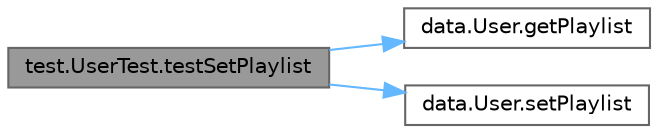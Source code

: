 digraph "test.UserTest.testSetPlaylist"
{
 // LATEX_PDF_SIZE
  bgcolor="transparent";
  edge [fontname=Helvetica,fontsize=10,labelfontname=Helvetica,labelfontsize=10];
  node [fontname=Helvetica,fontsize=10,shape=box,height=0.2,width=0.4];
  rankdir="LR";
  Node1 [label="test.UserTest.testSetPlaylist",height=0.2,width=0.4,color="gray40", fillcolor="grey60", style="filled", fontcolor="black",tooltip=" "];
  Node1 -> Node2 [color="steelblue1",style="solid"];
  Node2 [label="data.User.getPlaylist",height=0.2,width=0.4,color="grey40", fillcolor="white", style="filled",URL="$classdata_1_1_user.html#a3c55df2986ec7863208d9d961673b32e",tooltip=" "];
  Node1 -> Node3 [color="steelblue1",style="solid"];
  Node3 [label="data.User.setPlaylist",height=0.2,width=0.4,color="grey40", fillcolor="white", style="filled",URL="$classdata_1_1_user.html#a9156cf676c9e2f33450c2a019a3f3227",tooltip=" "];
}
